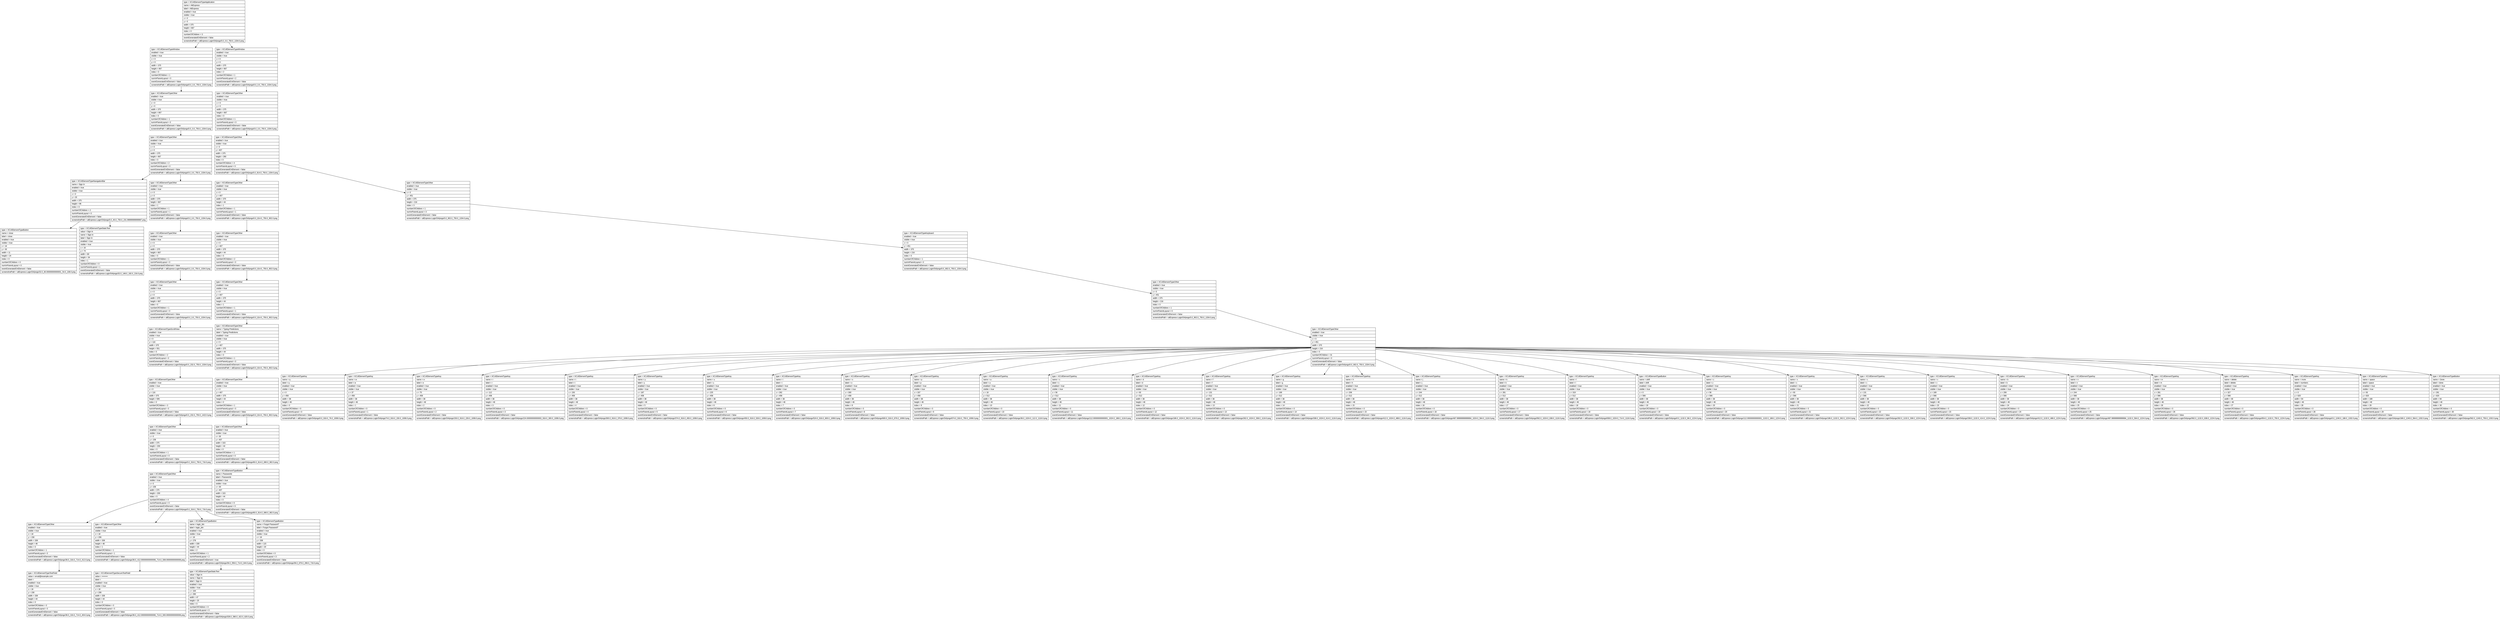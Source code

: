 digraph Layout {

	node [shape=record fontname=Arial];

	0	[label="{type = XCUIElementTypeApplication\l|name = AliExpress\l|label = AliExpress\l|enabled = true\l|visible = true\l|x = 0\l|y = 0\l|width = 375\l|height = 667\l|index = 0\l|numberOfChildren = 3\l|eventGeneratedOnElement = false \l|screenshotPath = aliExpress-Login/S4/pngs/0.0_0.0_750.0_1334.0.png\l}"]
	1	[label="{type = XCUIElementTypeWindow\l|enabled = true\l|visible = true\l|x = 0\l|y = 0\l|width = 375\l|height = 667\l|index = 0\l|numberOfChildren = 1\l|numInParentLayout = 0\l|eventGeneratedOnElement = false \l|screenshotPath = aliExpress-Login/S4/pngs/0.0_0.0_750.0_1334.0.png\l}"]
	2	[label="{type = XCUIElementTypeWindow\l|enabled = true\l|visible = true\l|x = 0\l|y = 0\l|width = 375\l|height = 667\l|index = 2\l|numberOfChildren = 1\l|numInParentLayout = 2\l|eventGeneratedOnElement = false \l|screenshotPath = aliExpress-Login/S4/pngs/0.0_0.0_750.0_1334.0.png\l}"]
	3	[label="{type = XCUIElementTypeOther\l|enabled = true\l|visible = true\l|x = 0\l|y = 0\l|width = 375\l|height = 667\l|index = 0\l|numberOfChildren = 1\l|numInParentLayout = 0\l|eventGeneratedOnElement = false \l|screenshotPath = aliExpress-Login/S4/pngs/0.0_0.0_750.0_1334.0.png\l}"]
	4	[label="{type = XCUIElementTypeOther\l|enabled = true\l|visible = true\l|x = 0\l|y = 0\l|width = 375\l|height = 667\l|index = 0\l|numberOfChildren = 1\l|numInParentLayout = 0\l|eventGeneratedOnElement = false \l|screenshotPath = aliExpress-Login/S4/pngs/0.0_0.0_750.0_1334.0.png\l}"]
	5	[label="{type = XCUIElementTypeOther\l|enabled = true\l|visible = true\l|x = 0\l|y = 0\l|width = 375\l|height = 667\l|index = 0\l|numberOfChildren = 2\l|numInParentLayout = 0\l|eventGeneratedOnElement = false \l|screenshotPath = aliExpress-Login/S4/pngs/0.0_0.0_750.0_1334.0.png\l}"]
	6	[label="{type = XCUIElementTypeOther\l|enabled = true\l|visible = true\l|x = 0\l|y = 407\l|width = 375\l|height = 260\l|index = 0\l|numberOfChildren = 4\l|numInParentLayout = 0\l|eventGeneratedOnElement = false \l|screenshotPath = aliExpress-Login/S4/pngs/0.0_814.0_750.0_1334.0.png\l}"]
	7	[label="{type = XCUIElementTypeNavigationBar\l|name = Sign In\l|enabled = true\l|visible = true\l|x = 0\l|y = 20\l|width = 375\l|height = 96\l|index = 0\l|numberOfChildren = 2\l|numInParentLayout = 0\l|eventGeneratedOnElement = false \l|screenshotPath = aliExpress-Login/S4/pngs/0.0_40.0_750.0_231.99999999999997.png\l}"]
	8	[label="{type = XCUIElementTypeOther\l|enabled = true\l|visible = true\l|x = 0\l|y = 0\l|width = 375\l|height = 667\l|index = 1\l|numberOfChildren = 1\l|numInParentLayout = 1\l|eventGeneratedOnElement = false \l|screenshotPath = aliExpress-Login/S4/pngs/0.0_0.0_750.0_1334.0.png\l}"]
	9	[label="{type = XCUIElementTypeOther\l|enabled = true\l|visible = true\l|x = 0\l|y = 407\l|width = 375\l|height = 44\l|index = 1\l|numberOfChildren = 1\l|numInParentLayout = 1\l|eventGeneratedOnElement = false \l|screenshotPath = aliExpress-Login/S4/pngs/0.0_814.0_750.0_902.0.png\l}"]
	10	[label="{type = XCUIElementTypeOther\l|enabled = true\l|visible = true\l|x = 0\l|y = 451\l|width = 375\l|height = 216\l|index = 3\l|numberOfChildren = 1\l|numInParentLayout = 3\l|eventGeneratedOnElement = false \l|screenshotPath = aliExpress-Login/S4/pngs/0.0_902.0_750.0_1334.0.png\l}"]
	11	[label="{type = XCUIElementTypeButton\l|name = close\l|label = close\l|enabled = true\l|visible = true\l|x = 16\l|y = 30\l|width = 11\l|height = 24\l|index = 0\l|numberOfChildren = 0\l|numInParentLayout = 0\l|eventGeneratedOnElement = false \l|screenshotPath = aliExpress-Login/S4/pngs/32.0_60.00000000000001_54.0_108.0.png\l}"]
	12	[label="{type = XCUIElementTypeStaticText\l|value = Sign In\l|name = Sign In\l|label = Sign In\l|enabled = true\l|visible = true\l|x = 16\l|y = 74\l|width = 80\l|height = 34\l|index = 1\l|numberOfChildren = 0\l|numInParentLayout = 1\l|eventGeneratedOnElement = false \l|screenshotPath = aliExpress-Login/S4/pngs/32.0_148.0_192.0_216.0.png\l}"]
	13	[label="{type = XCUIElementTypeOther\l|enabled = true\l|visible = true\l|x = 0\l|y = 0\l|width = 375\l|height = 667\l|index = 0\l|numberOfChildren = 1\l|numInParentLayout = 0\l|eventGeneratedOnElement = false \l|screenshotPath = aliExpress-Login/S4/pngs/0.0_0.0_750.0_1334.0.png\l}"]
	14	[label="{type = XCUIElementTypeOther\l|enabled = true\l|visible = true\l|x = 0\l|y = 407\l|width = 375\l|height = 44\l|index = 0\l|numberOfChildren = 2\l|numInParentLayout = 0\l|eventGeneratedOnElement = false \l|screenshotPath = aliExpress-Login/S4/pngs/0.0_814.0_750.0_902.0.png\l}"]
	15	[label="{type = XCUIElementTypeKeyboard\l|enabled = true\l|visible = true\l|x = 0\l|y = 451\l|width = 375\l|height = 216\l|index = 0\l|numberOfChildren = 1\l|numInParentLayout = 0\l|eventGeneratedOnElement = false \l|screenshotPath = aliExpress-Login/S4/pngs/0.0_902.0_750.0_1334.0.png\l}"]
	16	[label="{type = XCUIElementTypeOther\l|enabled = true\l|visible = true\l|x = 0\l|y = 0\l|width = 375\l|height = 667\l|index = 0\l|numberOfChildren = 1\l|numInParentLayout = 0\l|eventGeneratedOnElement = false \l|screenshotPath = aliExpress-Login/S4/pngs/0.0_0.0_750.0_1334.0.png\l}"]
	17	[label="{type = XCUIElementTypeOther\l|enabled = true\l|visible = true\l|x = 0\l|y = 407\l|width = 375\l|height = 44\l|index = 1\l|numberOfChildren = 1\l|numInParentLayout = 1\l|eventGeneratedOnElement = false \l|screenshotPath = aliExpress-Login/S4/pngs/0.0_814.0_750.0_902.0.png\l}"]
	18	[label="{type = XCUIElementTypeOther\l|enabled = true\l|visible = true\l|x = 0\l|y = 451\l|width = 375\l|height = 216\l|index = 0\l|numberOfChildren = 1\l|numInParentLayout = 0\l|eventGeneratedOnElement = false \l|screenshotPath = aliExpress-Login/S4/pngs/0.0_902.0_750.0_1334.0.png\l}"]
	19	[label="{type = XCUIElementTypeScrollView\l|enabled = true\l|visible = true\l|x = 0\l|y = 116\l|width = 375\l|height = 551\l|index = 0\l|numberOfChildren = 2\l|numInParentLayout = 0\l|eventGeneratedOnElement = false \l|screenshotPath = aliExpress-Login/S4/pngs/0.0_232.0_750.0_1334.0.png\l}"]
	20	[label="{type = XCUIElementTypeOther\l|name = Typing Predictions\l|label = Typing Predictions\l|enabled = true\l|visible = true\l|x = 0\l|y = 407\l|width = 375\l|height = 44\l|index = 0\l|numberOfChildren = 1\l|numInParentLayout = 0\l|eventGeneratedOnElement = false \l|screenshotPath = aliExpress-Login/S4/pngs/0.0_814.0_750.0_902.0.png\l}"]
	21	[label="{type = XCUIElementTypeOther\l|enabled = true\l|visible = true\l|x = 0\l|y = 451\l|width = 375\l|height = 216\l|index = 0\l|numberOfChildren = 31\l|numInParentLayout = 0\l|eventGeneratedOnElement = false \l|screenshotPath = aliExpress-Login/S4/pngs/0.0_902.0_750.0_1334.0.png\l}"]
	22	[label="{type = XCUIElementTypeOther\l|enabled = true\l|visible = true\l|x = 0\l|y = 116\l|width = 375\l|height = 595\l|index = 0\l|numberOfChildren = 3\l|numInParentLayout = 0\l|eventGeneratedOnElement = false \l|screenshotPath = aliExpress-Login/S4/pngs/0.0_232.0_750.0_1422.0.png\l}"]
	23	[label="{type = XCUIElementTypeOther\l|enabled = true\l|visible = true\l|x = 0\l|y = 407\l|width = 375\l|height = 44\l|index = 0\l|numberOfChildren = 1\l|numInParentLayout = 0\l|eventGeneratedOnElement = false \l|screenshotPath = aliExpress-Login/S4/pngs/0.0_814.0_750.0_902.0.png\l}"]
	24	[label="{type = XCUIElementTypeKey\l|name = q\l|label = q\l|enabled = true\l|visible = true\l|x = 0\l|y = 458\l|width = 38\l|height = 46\l|index = 0\l|numberOfChildren = 0\l|numInParentLayout = 0\l|eventGeneratedOnElement = false \l|screenshotPath = aliExpress-Login/S4/pngs/0.0_916.0_76.0_1008.0.png\l}"]
	25	[label="{type = XCUIElementTypeKey\l|name = w\l|label = w\l|enabled = true\l|visible = true\l|x = 37\l|y = 458\l|width = 38\l|height = 46\l|index = 1\l|numberOfChildren = 0\l|numInParentLayout = 1\l|eventGeneratedOnElement = false \l|screenshotPath = aliExpress-Login/S4/pngs/74.0_916.0_150.0_1008.0.png\l}"]
	26	[label="{type = XCUIElementTypeKey\l|name = e\l|label = e\l|enabled = true\l|visible = true\l|x = 75\l|y = 458\l|width = 38\l|height = 46\l|index = 2\l|numberOfChildren = 0\l|numInParentLayout = 2\l|eventGeneratedOnElement = false \l|screenshotPath = aliExpress-Login/S4/pngs/150.0_916.0_226.0_1008.0.png\l}"]
	27	[label="{type = XCUIElementTypeKey\l|name = r\l|label = r\l|enabled = true\l|visible = true\l|x = 112\l|y = 458\l|width = 38\l|height = 46\l|index = 3\l|numberOfChildren = 0\l|numInParentLayout = 3\l|eventGeneratedOnElement = false \l|screenshotPath = aliExpress-Login/S4/pngs/224.00000000000003_916.0_300.0_1008.0.png\l}"]
	28	[label="{type = XCUIElementTypeKey\l|name = t\l|label = t\l|enabled = true\l|visible = true\l|x = 150\l|y = 458\l|width = 38\l|height = 46\l|index = 4\l|numberOfChildren = 0\l|numInParentLayout = 4\l|eventGeneratedOnElement = false \l|screenshotPath = aliExpress-Login/S4/pngs/300.0_916.0_376.0_1008.0.png\l}"]
	29	[label="{type = XCUIElementTypeKey\l|name = y\l|label = y\l|enabled = true\l|visible = true\l|x = 187\l|y = 458\l|width = 38\l|height = 46\l|index = 5\l|numberOfChildren = 0\l|numInParentLayout = 5\l|eventGeneratedOnElement = false \l|screenshotPath = aliExpress-Login/S4/pngs/374.0_916.0_450.0_1008.0.png\l}"]
	30	[label="{type = XCUIElementTypeKey\l|name = u\l|label = u\l|enabled = true\l|visible = true\l|x = 225\l|y = 458\l|width = 38\l|height = 46\l|index = 6\l|numberOfChildren = 0\l|numInParentLayout = 6\l|eventGeneratedOnElement = false \l|screenshotPath = aliExpress-Login/S4/pngs/450.0_916.0_526.0_1008.0.png\l}"]
	31	[label="{type = XCUIElementTypeKey\l|name = i\l|label = i\l|enabled = true\l|visible = true\l|x = 262\l|y = 458\l|width = 38\l|height = 46\l|index = 7\l|numberOfChildren = 0\l|numInParentLayout = 7\l|eventGeneratedOnElement = false \l|screenshotPath = aliExpress-Login/S4/pngs/524.0_916.0_600.0_1008.0.png\l}"]
	32	[label="{type = XCUIElementTypeKey\l|name = o\l|label = o\l|enabled = true\l|visible = true\l|x = 300\l|y = 458\l|width = 38\l|height = 46\l|index = 8\l|numberOfChildren = 0\l|numInParentLayout = 8\l|eventGeneratedOnElement = false \l|screenshotPath = aliExpress-Login/S4/pngs/600.0_916.0_676.0_1008.0.png\l}"]
	33	[label="{type = XCUIElementTypeKey\l|name = p\l|label = p\l|enabled = true\l|visible = true\l|x = 337\l|y = 458\l|width = 38\l|height = 46\l|index = 9\l|numberOfChildren = 0\l|numInParentLayout = 9\l|eventGeneratedOnElement = false \l|screenshotPath = aliExpress-Login/S4/pngs/674.0_916.0_750.0_1008.0.png\l}"]
	34	[label="{type = XCUIElementTypeKey\l|name = a\l|label = a\l|enabled = true\l|visible = true\l|x = 18\l|y = 512\l|width = 38\l|height = 46\l|index = 10\l|numberOfChildren = 0\l|numInParentLayout = 10\l|eventGeneratedOnElement = false \l|screenshotPath = aliExpress-Login/S4/pngs/36.0_1024.0_112.0_1116.0.png\l}"]
	35	[label="{type = XCUIElementTypeKey\l|name = s\l|label = s\l|enabled = true\l|visible = true\l|x = 56\l|y = 512\l|width = 38\l|height = 46\l|index = 11\l|numberOfChildren = 0\l|numInParentLayout = 11\l|eventGeneratedOnElement = false \l|screenshotPath = aliExpress-Login/S4/pngs/112.00000000000001_1024.0_188.0_1116.0.png\l}"]
	36	[label="{type = XCUIElementTypeKey\l|name = d\l|label = d\l|enabled = true\l|visible = true\l|x = 93\l|y = 512\l|width = 38\l|height = 46\l|index = 12\l|numberOfChildren = 0\l|numInParentLayout = 12\l|eventGeneratedOnElement = false \l|screenshotPath = aliExpress-Login/S4/pngs/186.0_1024.0_262.0_1116.0.png\l}"]
	37	[label="{type = XCUIElementTypeKey\l|name = f\l|label = f\l|enabled = true\l|visible = true\l|x = 131\l|y = 512\l|width = 38\l|height = 46\l|index = 13\l|numberOfChildren = 0\l|numInParentLayout = 13\l|eventGeneratedOnElement = false \l|screenshotPath = aliExpress-Login/S4/pngs/262.0_1024.0_338.0_1116.0.png\l}"]
	38	[label="{type = XCUIElementTypeKey\l|name = g\l|label = g\l|enabled = true\l|visible = true\l|x = 169\l|y = 512\l|width = 38\l|height = 46\l|index = 14\l|numberOfChildren = 0\l|numInParentLayout = 14\l|eventGeneratedOnElement = false \l|screenshotPath = aliExpress-Login/S4/pngs/338.0_1024.0_414.0_1116.0.png\l}"]
	39	[label="{type = XCUIElementTypeKey\l|name = h\l|label = h\l|enabled = true\l|visible = true\l|x = 206\l|y = 512\l|width = 38\l|height = 46\l|index = 15\l|numberOfChildren = 0\l|numInParentLayout = 15\l|eventGeneratedOnElement = false \l|screenshotPath = aliExpress-Login/S4/pngs/412.0_1024.0_488.0_1116.0.png\l}"]
	40	[label="{type = XCUIElementTypeKey\l|name = j\l|label = j\l|enabled = true\l|visible = true\l|x = 244\l|y = 512\l|width = 38\l|height = 46\l|index = 16\l|numberOfChildren = 0\l|numInParentLayout = 16\l|eventGeneratedOnElement = false \l|screenshotPath = aliExpress-Login/S4/pngs/487.99999999999994_1024.0_564.0_1116.0.png\l}"]
	41	[label="{type = XCUIElementTypeKey\l|name = k\l|label = k\l|enabled = true\l|visible = true\l|x = 281\l|y = 512\l|width = 38\l|height = 46\l|index = 17\l|numberOfChildren = 0\l|numInParentLayout = 17\l|eventGeneratedOnElement = false \l|screenshotPath = aliExpress-Login/S4/pngs/562.0_1024.0_638.0_1116.0.png\l}"]
	42	[label="{type = XCUIElementTypeKey\l|name = l\l|label = l\l|enabled = true\l|visible = true\l|x = 319\l|y = 512\l|width = 38\l|height = 46\l|index = 18\l|numberOfChildren = 0\l|numInParentLayout = 18\l|eventGeneratedOnElement = false \l|screenshotPath = aliExpress-Login/S4/pngs/638.0_1024.0_714.0_1116.0.png\l}"]
	43	[label="{type = XCUIElementTypeButton\l|name = shift\l|label = shift\l|enabled = true\l|visible = true\l|x = 0\l|y = 566\l|width = 48\l|height = 46\l|index = 19\l|numberOfChildren = 0\l|numInParentLayout = 19\l|eventGeneratedOnElement = false \l|screenshotPath = aliExpress-Login/S4/pngs/0.0_1132.0_96.0_1224.0.png\l}"]
	44	[label="{type = XCUIElementTypeKey\l|name = z\l|label = z\l|enabled = true\l|visible = true\l|x = 56\l|y = 566\l|width = 38\l|height = 46\l|index = 20\l|numberOfChildren = 0\l|numInParentLayout = 20\l|eventGeneratedOnElement = false \l|screenshotPath = aliExpress-Login/S4/pngs/112.00000000000001_1132.0_188.0_1224.0.png\l}"]
	45	[label="{type = XCUIElementTypeKey\l|name = x\l|label = x\l|enabled = true\l|visible = true\l|x = 93\l|y = 566\l|width = 38\l|height = 46\l|index = 21\l|numberOfChildren = 0\l|numInParentLayout = 21\l|eventGeneratedOnElement = false \l|screenshotPath = aliExpress-Login/S4/pngs/186.0_1132.0_262.0_1224.0.png\l}"]
	46	[label="{type = XCUIElementTypeKey\l|name = c\l|label = c\l|enabled = true\l|visible = true\l|x = 131\l|y = 566\l|width = 38\l|height = 46\l|index = 22\l|numberOfChildren = 0\l|numInParentLayout = 22\l|eventGeneratedOnElement = false \l|screenshotPath = aliExpress-Login/S4/pngs/262.0_1132.0_338.0_1224.0.png\l}"]
	47	[label="{type = XCUIElementTypeKey\l|name = v\l|label = v\l|enabled = true\l|visible = true\l|x = 169\l|y = 566\l|width = 38\l|height = 46\l|index = 23\l|numberOfChildren = 0\l|numInParentLayout = 23\l|eventGeneratedOnElement = false \l|screenshotPath = aliExpress-Login/S4/pngs/338.0_1132.0_414.0_1224.0.png\l}"]
	48	[label="{type = XCUIElementTypeKey\l|name = b\l|label = b\l|enabled = true\l|visible = true\l|x = 206\l|y = 566\l|width = 38\l|height = 46\l|index = 24\l|numberOfChildren = 0\l|numInParentLayout = 24\l|eventGeneratedOnElement = false \l|screenshotPath = aliExpress-Login/S4/pngs/412.0_1132.0_488.0_1224.0.png\l}"]
	49	[label="{type = XCUIElementTypeKey\l|name = n\l|label = n\l|enabled = true\l|visible = true\l|x = 244\l|y = 566\l|width = 38\l|height = 46\l|index = 25\l|numberOfChildren = 0\l|numInParentLayout = 25\l|eventGeneratedOnElement = false \l|screenshotPath = aliExpress-Login/S4/pngs/487.99999999999994_1132.0_564.0_1224.0.png\l}"]
	50	[label="{type = XCUIElementTypeKey\l|name = m\l|label = m\l|enabled = true\l|visible = true\l|x = 281\l|y = 566\l|width = 38\l|height = 46\l|index = 26\l|numberOfChildren = 0\l|numInParentLayout = 26\l|eventGeneratedOnElement = false \l|screenshotPath = aliExpress-Login/S4/pngs/562.0_1132.0_638.0_1224.0.png\l}"]
	51	[label="{type = XCUIElementTypeKey\l|name = delete\l|label = delete\l|enabled = true\l|visible = true\l|x = 327\l|y = 566\l|width = 48\l|height = 46\l|index = 27\l|numberOfChildren = 0\l|numInParentLayout = 27\l|eventGeneratedOnElement = false \l|screenshotPath = aliExpress-Login/S4/pngs/654.0_1132.0_750.0_1224.0.png\l}"]
	52	[label="{type = XCUIElementTypeKey\l|name = more\l|label = numbers\l|enabled = true\l|visible = true\l|x = 0\l|y = 620\l|width = 94\l|height = 46\l|index = 28\l|numberOfChildren = 0\l|numInParentLayout = 28\l|eventGeneratedOnElement = false \l|screenshotPath = aliExpress-Login/S4/pngs/0.0_1240.0_188.0_1332.0.png\l}"]
	53	[label="{type = XCUIElementTypeKey\l|name = space\l|label = space\l|enabled = true\l|visible = true\l|x = 93\l|y = 620\l|width = 189\l|height = 46\l|index = 29\l|numberOfChildren = 0\l|numInParentLayout = 29\l|eventGeneratedOnElement = false \l|screenshotPath = aliExpress-Login/S4/pngs/186.0_1240.0_564.0_1332.0.png\l}"]
	54	[label="{type = XCUIElementTypeButton\l|name = Done\l|label = done\l|enabled = true\l|visible = true\l|x = 281\l|y = 620\l|width = 94\l|height = 46\l|index = 30\l|numberOfChildren = 0\l|numInParentLayout = 30\l|eventGeneratedOnElement = false \l|screenshotPath = aliExpress-Login/S4/pngs/562.0_1240.0_750.0_1332.0.png\l}"]
	55	[label="{type = XCUIElementTypeOther\l|enabled = true\l|visible = true\l|x = 0\l|y = 158\l|width = 375\l|height = 200\l|index = 0\l|numberOfChildren = 1\l|numInParentLayout = 0\l|eventGeneratedOnElement = false \l|screenshotPath = aliExpress-Login/S4/pngs/0.0_316.0_750.0_716.0.png\l}"]
	56	[label="{type = XCUIElementTypeOther\l|enabled = true\l|visible = true\l|x = 30\l|y = 407\l|width = 315\l|height = 44\l|index = 0\l|numberOfChildren = 1\l|numInParentLayout = 0\l|eventGeneratedOnElement = false \l|screenshotPath = aliExpress-Login/S4/pngs/60.0_814.0_690.0_902.0.png\l}"]
	57	[label="{type = XCUIElementTypeOther\l|enabled = true\l|visible = true\l|x = 0\l|y = 158\l|width = 375\l|height = 200\l|index = 0\l|numberOfChildren = 4\l|numInParentLayout = 0\l|eventGeneratedOnElement = false \l|screenshotPath = aliExpress-Login/S4/pngs/0.0_316.0_750.0_716.0.png\l}"]
	58	[label="{type = XCUIElementTypeButton\l|name = Passwords\l|label = Passwords\l|enabled = true\l|visible = true\l|x = 30\l|y = 407\l|width = 315\l|height = 44\l|index = 0\l|numberOfChildren = 0\l|numInParentLayout = 0\l|eventGeneratedOnElement = false \l|screenshotPath = aliExpress-Login/S4/pngs/60.0_814.0_690.0_902.0.png\l}"]
	59	[label="{type = XCUIElementTypeOther\l|enabled = true\l|visible = true\l|x = 18\l|y = 158\l|width = 339\l|height = 48\l|index = 0\l|numberOfChildren = 1\l|numInParentLayout = 0\l|eventGeneratedOnElement = false \l|screenshotPath = aliExpress-Login/S4/pngs/36.0_316.0_714.0_412.0.png\l}"]
	60	[label="{type = XCUIElementTypeOther\l|enabled = true\l|visible = true\l|x = 18\l|y = 206\l|width = 339\l|height = 48\l|index = 1\l|numberOfChildren = 1\l|numInParentLayout = 1\l|eventGeneratedOnElement = false \l|screenshotPath = aliExpress-Login/S4/pngs/36.0_412.00000000000006_714.0_508.00000000000006.png\l}"]
	61	[label="{type = XCUIElementTypeButton\l|name = login_btn\l|label = login_btn\l|enabled = true\l|visible = true\l|x = 18\l|y = 278\l|width = 339\l|height = 44\l|index = 2\l|numberOfChildren = 1\l|numInParentLayout = 2\l|eventGeneratedOnElement = true \l|screenshotPath = aliExpress-Login/S4/pngs/36.0_556.0_714.0_644.0.png\l}"]
	62	[label="{type = XCUIElementTypeButton\l|name = Forgot Password?\l|label = Forgot Password?\l|enabled = true\l|visible = true\l|x = 18\l|y = 338\l|width = 115\l|height = 20\l|index = 3\l|numberOfChildren = 0\l|numInParentLayout = 3\l|eventGeneratedOnElement = false \l|screenshotPath = aliExpress-Login/S4/pngs/36.0_676.0_266.0_716.0.png\l}"]
	63	[label="{type = XCUIElementTypeTextField\l|value = email@example.com\l|label = \l|enabled = true\l|visible = true\l|x = 18\l|y = 158\l|width = 339\l|height = 44\l|index = 0\l|numberOfChildren = 0\l|numInParentLayout = 0\l|eventGeneratedOnElement = false \l|screenshotPath = aliExpress-Login/S4/pngs/36.0_316.0_714.0_404.0.png\l}"]
	64	[label="{type = XCUIElementTypeSecureTextField\l|value = ••••••••\l|label = \l|enabled = true\l|visible = true\l|x = 18\l|y = 206\l|width = 339\l|height = 44\l|index = 0\l|numberOfChildren = 0\l|numInParentLayout = 0\l|eventGeneratedOnElement = false \l|screenshotPath = aliExpress-Login/S4/pngs/36.0_412.00000000000006_714.0_500.00000000000006.png\l}"]
	65	[label="{type = XCUIElementTypeStaticText\l|value = Sign In\l|name = Sign In\l|label = Sign In\l|enabled = true\l|visible = true\l|x = 164\l|y = 290\l|width = 47\l|height = 20\l|index = 0\l|numberOfChildren = 0\l|numInParentLayout = 0\l|eventGeneratedOnElement = false \l|screenshotPath = aliExpress-Login/S4/pngs/328.0_580.0_422.0_620.0.png\l}"]


	0 -> 1
	0 -> 2
	1 -> 3
	2 -> 4
	3 -> 5
	4 -> 6
	5 -> 7
	5 -> 8
	6 -> 9
	6 -> 10
	7 -> 11
	7 -> 12
	8 -> 13
	9 -> 14
	10 -> 15
	13 -> 16
	14 -> 17
	15 -> 18
	16 -> 19
	17 -> 20
	18 -> 21
	19 -> 22
	20 -> 23
	21 -> 24
	21 -> 25
	21 -> 26
	21 -> 27
	21 -> 28
	21 -> 29
	21 -> 30
	21 -> 31
	21 -> 32
	21 -> 33
	21 -> 34
	21 -> 35
	21 -> 36
	21 -> 37
	21 -> 38
	21 -> 39
	21 -> 40
	21 -> 41
	21 -> 42
	21 -> 43
	21 -> 44
	21 -> 45
	21 -> 46
	21 -> 47
	21 -> 48
	21 -> 49
	21 -> 50
	21 -> 51
	21 -> 52
	21 -> 53
	21 -> 54
	22 -> 55
	23 -> 56
	55 -> 57
	56 -> 58
	57 -> 59
	57 -> 60
	57 -> 61
	57 -> 62
	59 -> 63
	60 -> 64
	61 -> 65


}
